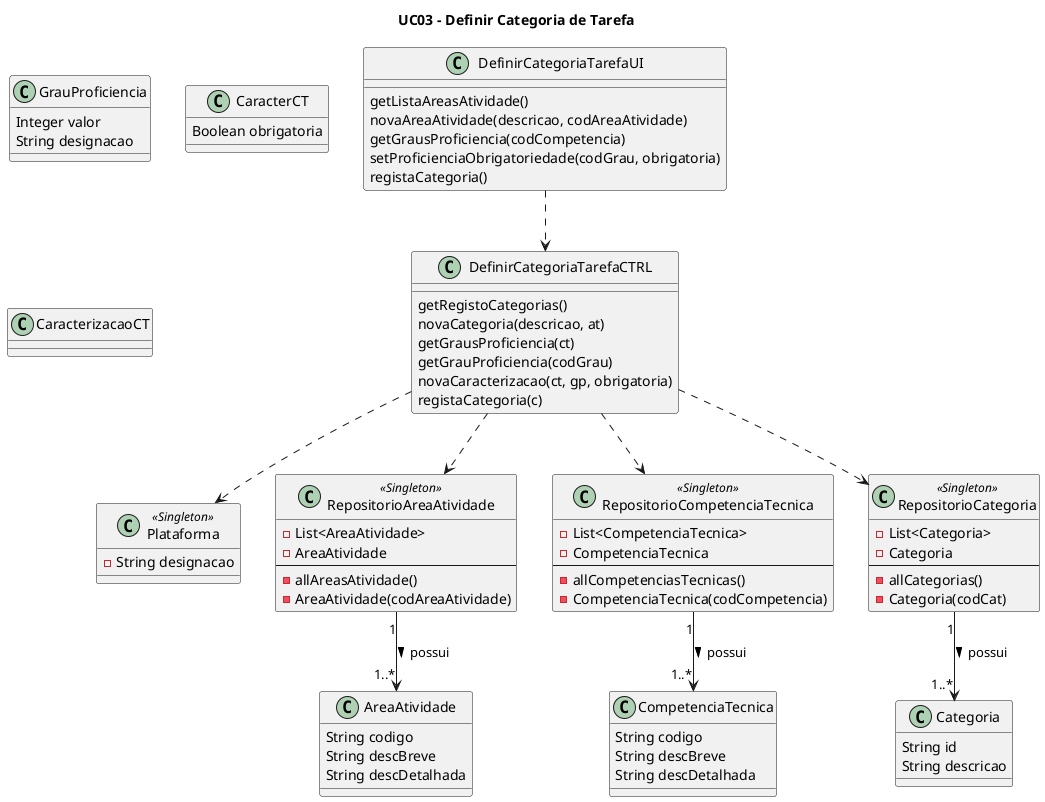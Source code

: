 @startuml
title UC03 - Definir Categoria de Tarefa

class Plataforma <<Singleton>> {
    -String designacao
}

class DefinirCategoriaTarefaUI{
   getListaAreasAtividade()
   novaAreaAtividade(descricao, codAreaAtividade)
   getGrausProficiencia(codCompetencia)
   setProficienciaObrigatoriedade(codGrau, obrigatoria)
   registaCategoria()
}

class DefinirCategoriaTarefaCTRL{
   getRegistoCategorias()
   novaCategoria(descricao, at)
   getGrausProficiencia(ct)
   getGrauProficiencia(codGrau)
   novaCaracterizacao(ct, gp, obrigatoria)
   registaCategoria(c)
}

class AreaAtividade{
    String codigo
    String descBreve
    String descDetalhada
}

class CompetenciaTecnica{
    String codigo
    String descBreve
    String descDetalhada
}

class Categoria{
    String id 
    String descricao
}

class GrauProficiencia{
    Integer valor
    String designacao
}

class CaracterCT{
    Boolean obrigatoria
}

class CaracterizacaoCT{
    
}

class RepositorioAreaAtividade <<Singleton>>{
    -List<AreaAtividade>
    -AreaAtividade
    --
    -allAreasAtividade()
    -AreaAtividade(codAreaAtividade)
}

class RepositorioCompetenciaTecnica <<Singleton>>{
    -List<CompetenciaTecnica>
    -CompetenciaTecnica
    --
    -allCompetenciasTecnicas()
    -CompetenciaTecnica(codCompetencia)
}

class RepositorioCategoria <<Singleton>>{
    -List<Categoria>
    -Categoria
    --
    -allCategorias()
    -Categoria(codCat)
}



DefinirCategoriaTarefaUI ..> DefinirCategoriaTarefaCTRL

DefinirCategoriaTarefaCTRL ..> Plataforma

DefinirCategoriaTarefaCTRL ..> RepositorioAreaAtividade

DefinirCategoriaTarefaCTRL ..> RepositorioCategoria

DefinirCategoriaTarefaCTRL ..> RepositorioCompetenciaTecnica

RepositorioAreaAtividade "1" --> "1..*" AreaAtividade: possui >

RepositorioCategoria "1" --> "1..*"  Categoria: possui >

RepositorioCompetenciaTecnica "1" --> "1..*" CompetenciaTecnica: possui >

@enduml